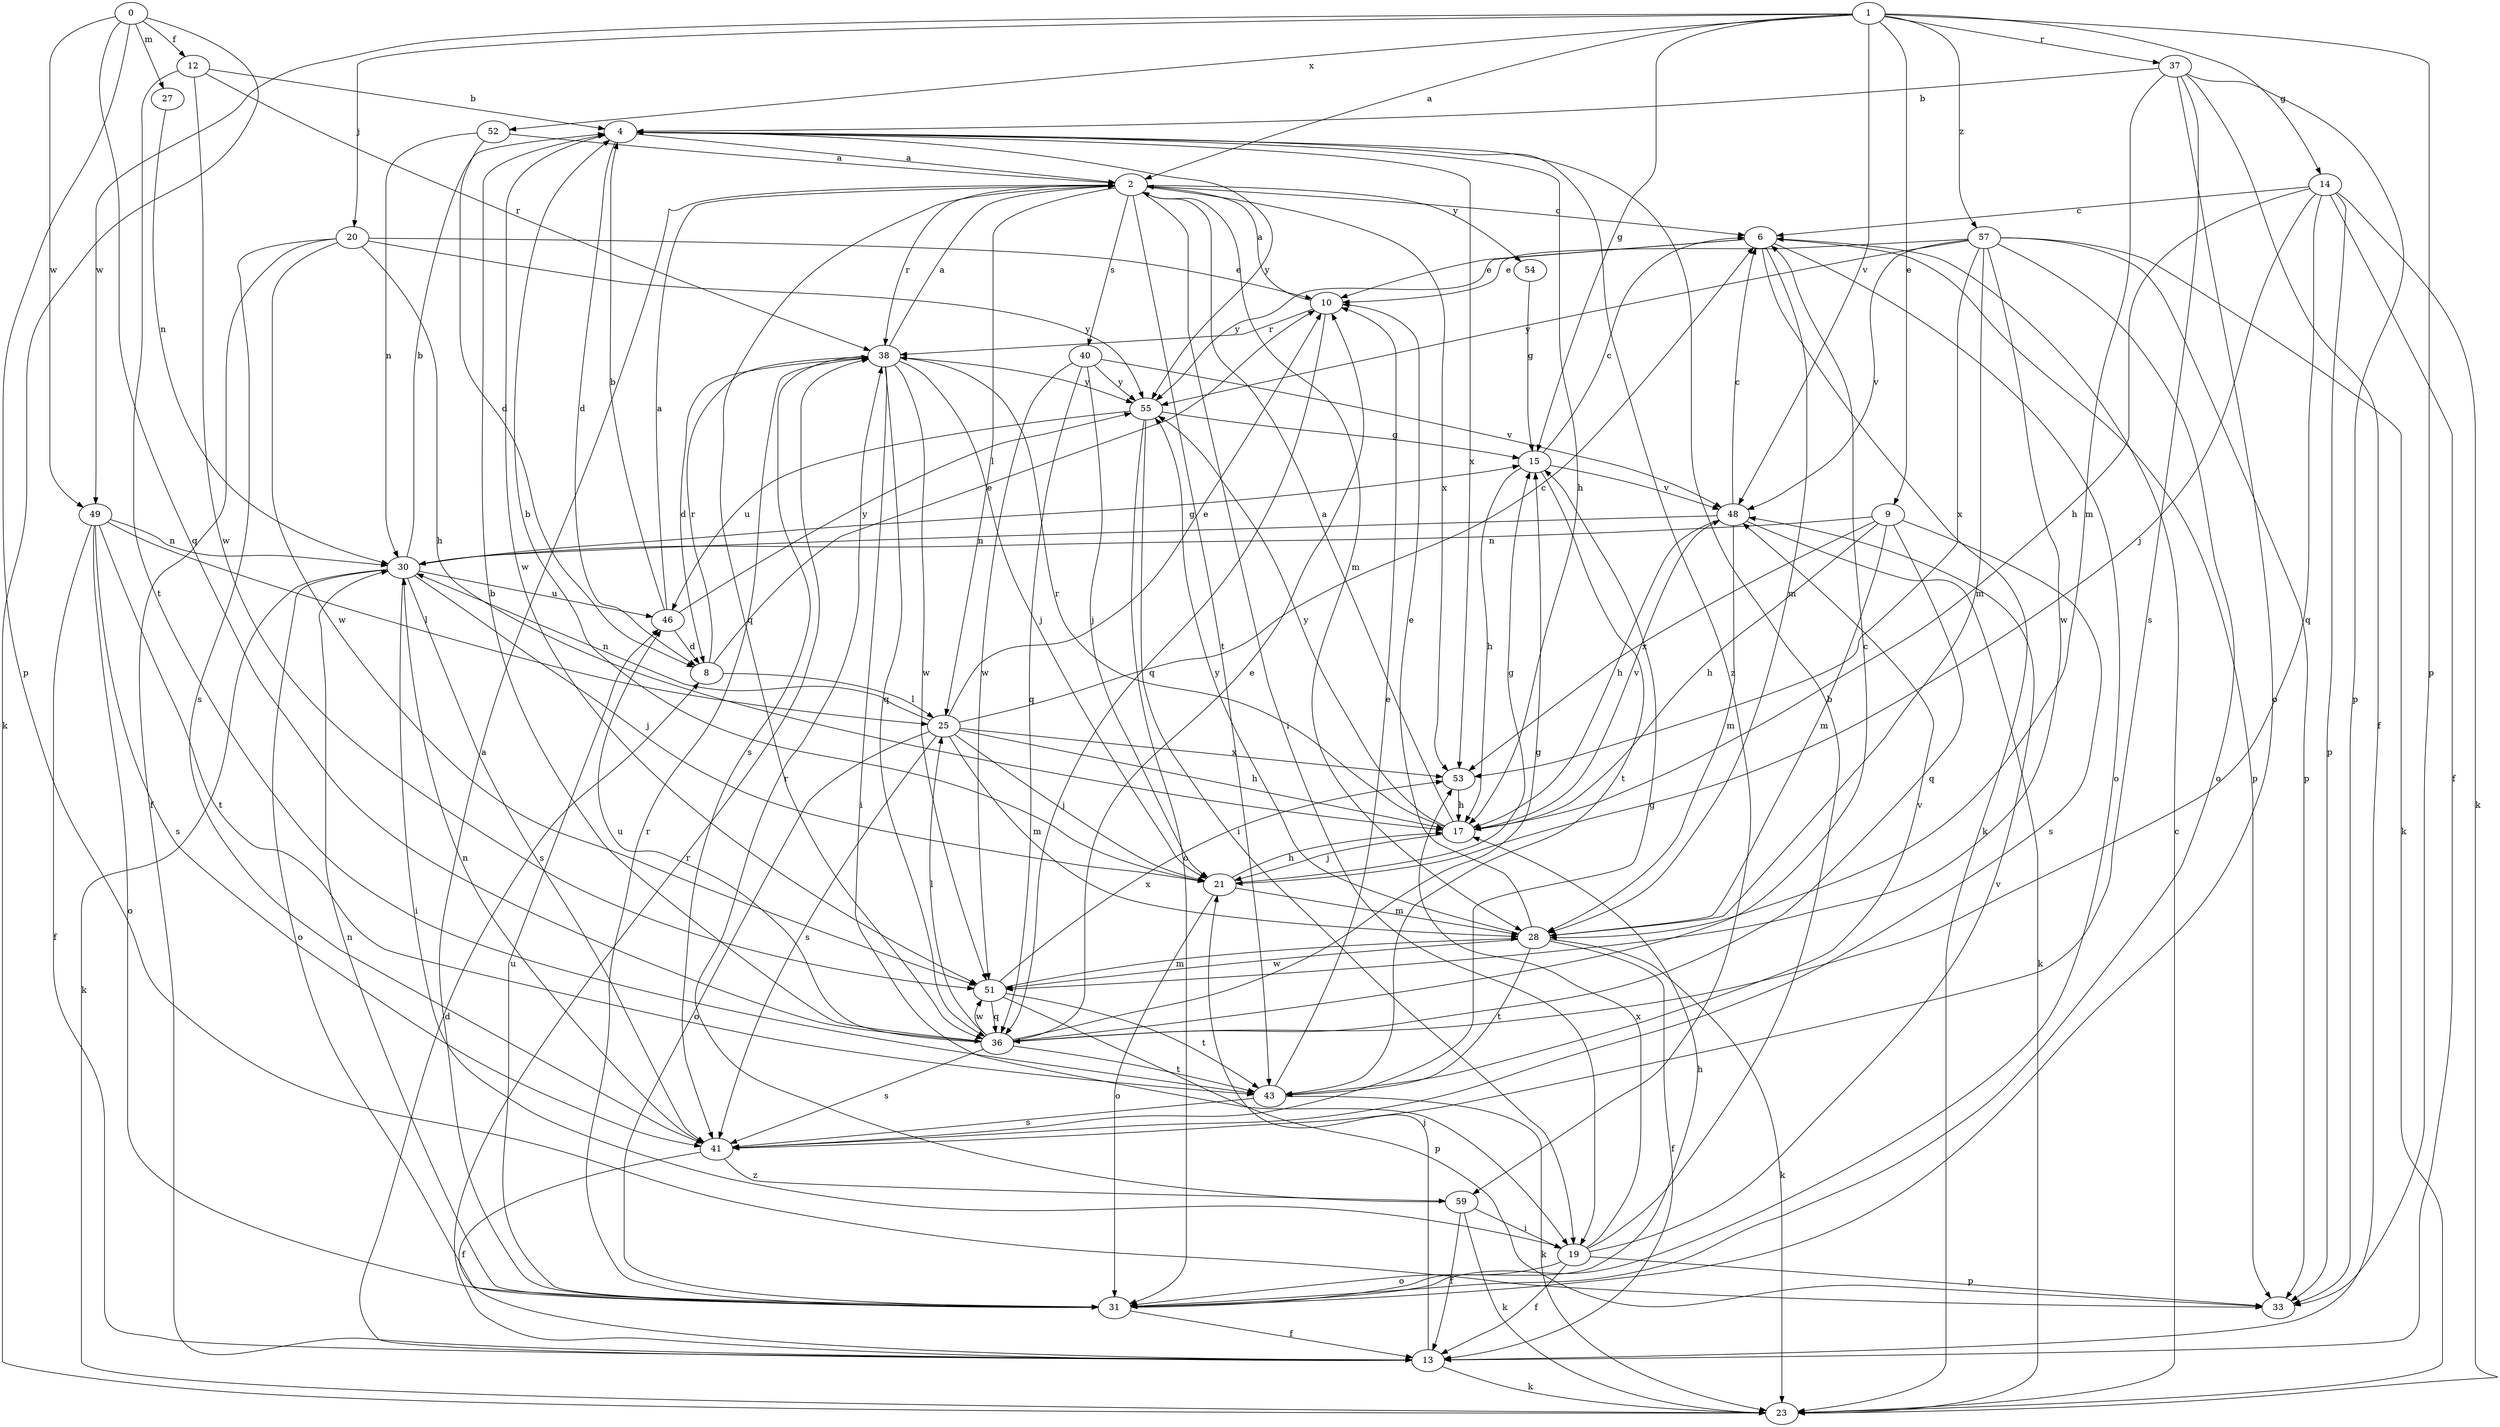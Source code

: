 strict digraph  {
0;
1;
2;
4;
6;
8;
9;
10;
12;
13;
14;
15;
17;
19;
20;
21;
23;
25;
27;
28;
30;
31;
33;
36;
37;
38;
40;
41;
43;
46;
48;
49;
51;
52;
53;
54;
55;
57;
59;
0 -> 12  [label=f];
0 -> 23  [label=k];
0 -> 27  [label=m];
0 -> 33  [label=p];
0 -> 36  [label=q];
0 -> 49  [label=w];
1 -> 2  [label=a];
1 -> 9  [label=e];
1 -> 14  [label=g];
1 -> 15  [label=g];
1 -> 20  [label=j];
1 -> 33  [label=p];
1 -> 37  [label=r];
1 -> 48  [label=v];
1 -> 49  [label=w];
1 -> 52  [label=x];
1 -> 57  [label=z];
2 -> 6  [label=c];
2 -> 19  [label=i];
2 -> 25  [label=l];
2 -> 28  [label=m];
2 -> 36  [label=q];
2 -> 38  [label=r];
2 -> 40  [label=s];
2 -> 43  [label=t];
2 -> 53  [label=x];
2 -> 54  [label=y];
4 -> 2  [label=a];
4 -> 8  [label=d];
4 -> 17  [label=h];
4 -> 51  [label=w];
4 -> 53  [label=x];
4 -> 55  [label=y];
4 -> 59  [label=z];
6 -> 10  [label=e];
6 -> 23  [label=k];
6 -> 28  [label=m];
6 -> 31  [label=o];
6 -> 33  [label=p];
6 -> 55  [label=y];
8 -> 10  [label=e];
8 -> 25  [label=l];
8 -> 38  [label=r];
9 -> 17  [label=h];
9 -> 28  [label=m];
9 -> 30  [label=n];
9 -> 36  [label=q];
9 -> 41  [label=s];
9 -> 53  [label=x];
10 -> 2  [label=a];
10 -> 36  [label=q];
10 -> 38  [label=r];
12 -> 4  [label=b];
12 -> 38  [label=r];
12 -> 43  [label=t];
12 -> 51  [label=w];
13 -> 8  [label=d];
13 -> 21  [label=j];
13 -> 23  [label=k];
13 -> 38  [label=r];
14 -> 6  [label=c];
14 -> 13  [label=f];
14 -> 17  [label=h];
14 -> 21  [label=j];
14 -> 23  [label=k];
14 -> 33  [label=p];
14 -> 36  [label=q];
15 -> 6  [label=c];
15 -> 17  [label=h];
15 -> 43  [label=t];
15 -> 48  [label=v];
17 -> 2  [label=a];
17 -> 21  [label=j];
17 -> 38  [label=r];
17 -> 48  [label=v];
17 -> 55  [label=y];
19 -> 4  [label=b];
19 -> 13  [label=f];
19 -> 31  [label=o];
19 -> 33  [label=p];
19 -> 48  [label=v];
19 -> 53  [label=x];
20 -> 10  [label=e];
20 -> 13  [label=f];
20 -> 17  [label=h];
20 -> 41  [label=s];
20 -> 51  [label=w];
20 -> 55  [label=y];
21 -> 4  [label=b];
21 -> 15  [label=g];
21 -> 17  [label=h];
21 -> 28  [label=m];
21 -> 31  [label=o];
23 -> 6  [label=c];
25 -> 6  [label=c];
25 -> 10  [label=e];
25 -> 17  [label=h];
25 -> 21  [label=j];
25 -> 28  [label=m];
25 -> 30  [label=n];
25 -> 31  [label=o];
25 -> 41  [label=s];
25 -> 53  [label=x];
27 -> 30  [label=n];
28 -> 10  [label=e];
28 -> 13  [label=f];
28 -> 23  [label=k];
28 -> 43  [label=t];
28 -> 51  [label=w];
28 -> 55  [label=y];
30 -> 4  [label=b];
30 -> 15  [label=g];
30 -> 19  [label=i];
30 -> 21  [label=j];
30 -> 23  [label=k];
30 -> 31  [label=o];
30 -> 41  [label=s];
30 -> 46  [label=u];
31 -> 2  [label=a];
31 -> 13  [label=f];
31 -> 17  [label=h];
31 -> 30  [label=n];
31 -> 38  [label=r];
31 -> 46  [label=u];
36 -> 4  [label=b];
36 -> 6  [label=c];
36 -> 10  [label=e];
36 -> 15  [label=g];
36 -> 25  [label=l];
36 -> 41  [label=s];
36 -> 43  [label=t];
36 -> 46  [label=u];
36 -> 51  [label=w];
37 -> 4  [label=b];
37 -> 13  [label=f];
37 -> 28  [label=m];
37 -> 31  [label=o];
37 -> 33  [label=p];
37 -> 41  [label=s];
38 -> 2  [label=a];
38 -> 8  [label=d];
38 -> 19  [label=i];
38 -> 21  [label=j];
38 -> 36  [label=q];
38 -> 41  [label=s];
38 -> 51  [label=w];
38 -> 55  [label=y];
40 -> 21  [label=j];
40 -> 36  [label=q];
40 -> 48  [label=v];
40 -> 51  [label=w];
40 -> 55  [label=y];
41 -> 13  [label=f];
41 -> 15  [label=g];
41 -> 30  [label=n];
41 -> 59  [label=z];
43 -> 10  [label=e];
43 -> 23  [label=k];
43 -> 41  [label=s];
43 -> 48  [label=v];
46 -> 2  [label=a];
46 -> 4  [label=b];
46 -> 8  [label=d];
46 -> 55  [label=y];
48 -> 6  [label=c];
48 -> 17  [label=h];
48 -> 23  [label=k];
48 -> 28  [label=m];
48 -> 30  [label=n];
49 -> 13  [label=f];
49 -> 25  [label=l];
49 -> 30  [label=n];
49 -> 31  [label=o];
49 -> 41  [label=s];
49 -> 43  [label=t];
51 -> 28  [label=m];
51 -> 33  [label=p];
51 -> 36  [label=q];
51 -> 43  [label=t];
51 -> 53  [label=x];
52 -> 2  [label=a];
52 -> 8  [label=d];
52 -> 30  [label=n];
53 -> 17  [label=h];
54 -> 15  [label=g];
55 -> 15  [label=g];
55 -> 19  [label=i];
55 -> 31  [label=o];
55 -> 46  [label=u];
57 -> 10  [label=e];
57 -> 23  [label=k];
57 -> 28  [label=m];
57 -> 31  [label=o];
57 -> 33  [label=p];
57 -> 48  [label=v];
57 -> 51  [label=w];
57 -> 53  [label=x];
57 -> 55  [label=y];
59 -> 13  [label=f];
59 -> 19  [label=i];
59 -> 23  [label=k];
59 -> 38  [label=r];
}
